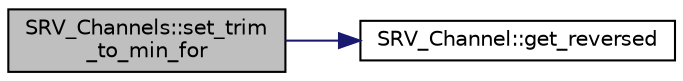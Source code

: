 digraph "SRV_Channels::set_trim_to_min_for"
{
 // INTERACTIVE_SVG=YES
  edge [fontname="Helvetica",fontsize="10",labelfontname="Helvetica",labelfontsize="10"];
  node [fontname="Helvetica",fontsize="10",shape=record];
  rankdir="LR";
  Node1 [label="SRV_Channels::set_trim\l_to_min_for",height=0.2,width=0.4,color="black", fillcolor="grey75", style="filled", fontcolor="black"];
  Node1 -> Node2 [color="midnightblue",fontsize="10",style="solid",fontname="Helvetica"];
  Node2 [label="SRV_Channel::get_reversed",height=0.2,width=0.4,color="black", fillcolor="white", style="filled",URL="$classSRV__Channel.html#a5cad6895a86cd1f1b5e3e3dd23ebe5b0"];
}
